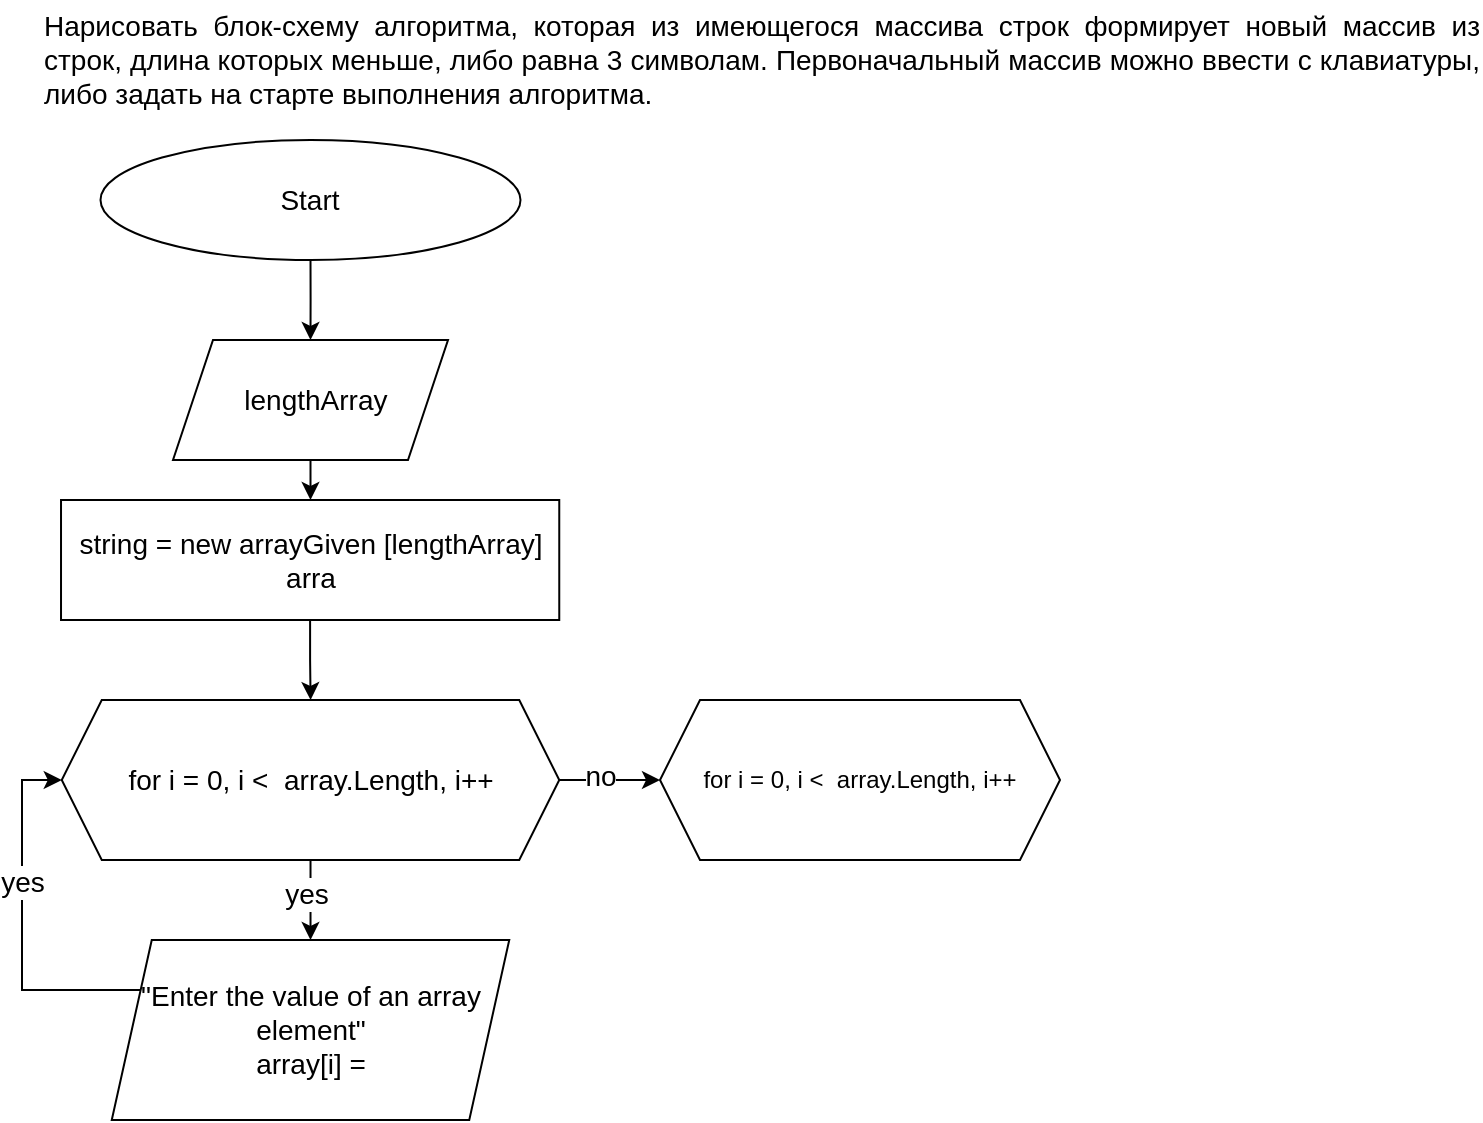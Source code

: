 <mxfile version="21.1.4" type="device">
  <diagram id="RkJwqlZ_fVXJaQxUuwy1" name="Страница 1">
    <mxGraphModel dx="1434" dy="788" grid="1" gridSize="10" guides="1" tooltips="1" connect="1" arrows="1" fold="1" page="1" pageScale="1" pageWidth="827" pageHeight="1169" math="0" shadow="0">
      <root>
        <mxCell id="0" />
        <mxCell id="1" parent="0" />
        <mxCell id="TW7Y_rrsZ_jFDQ2ziWj9-1" value="&lt;div style=&quot;text-align: justify;&quot;&gt;&lt;span style=&quot;font-size: 14px; background-color: initial;&quot;&gt;Нарисовать блок-схему алгоритма,&amp;nbsp;которая из имеющегося массива строк формирует новый массив из строк, длина которых меньше, либо равна 3 символам. Первоначальный массив можно ввести с клавиатуры, либо задать на старте выполнения алгоритма.&amp;nbsp;&lt;/span&gt;&lt;/div&gt;" style="text;html=1;strokeColor=none;fillColor=none;align=left;verticalAlign=middle;whiteSpace=wrap;rounded=0;" parent="1" vertex="1">
          <mxGeometry x="50" y="10" width="720" height="60" as="geometry" />
        </mxCell>
        <mxCell id="TW7Y_rrsZ_jFDQ2ziWj9-4" value="" style="edgeStyle=orthogonalEdgeStyle;rounded=0;orthogonalLoop=1;jettySize=auto;html=1;" parent="1" source="TW7Y_rrsZ_jFDQ2ziWj9-2" target="TW7Y_rrsZ_jFDQ2ziWj9-3" edge="1">
          <mxGeometry relative="1" as="geometry" />
        </mxCell>
        <mxCell id="TW7Y_rrsZ_jFDQ2ziWj9-2" value="&lt;font style=&quot;font-size: 14px;&quot;&gt;Start&lt;/font&gt;" style="ellipse;whiteSpace=wrap;html=1;" parent="1" vertex="1">
          <mxGeometry x="80.25" y="80" width="210" height="60" as="geometry" />
        </mxCell>
        <mxCell id="dgL0YuDlZIvRxpqS1r9H-1" value="" style="edgeStyle=orthogonalEdgeStyle;rounded=0;orthogonalLoop=1;jettySize=auto;html=1;" edge="1" parent="1" source="TW7Y_rrsZ_jFDQ2ziWj9-3" target="TW7Y_rrsZ_jFDQ2ziWj9-6">
          <mxGeometry relative="1" as="geometry" />
        </mxCell>
        <mxCell id="TW7Y_rrsZ_jFDQ2ziWj9-3" value="&lt;font style=&quot;font-size: 14px;&quot;&gt;&amp;nbsp;lengthArray&lt;/font&gt;" style="shape=parallelogram;perimeter=parallelogramPerimeter;whiteSpace=wrap;html=1;fixedSize=1;" parent="1" vertex="1">
          <mxGeometry x="116.5" y="180" width="137.5" height="60" as="geometry" />
        </mxCell>
        <mxCell id="dgL0YuDlZIvRxpqS1r9H-3" value="" style="edgeStyle=orthogonalEdgeStyle;rounded=0;orthogonalLoop=1;jettySize=auto;html=1;" edge="1" parent="1" source="TW7Y_rrsZ_jFDQ2ziWj9-6" target="dgL0YuDlZIvRxpqS1r9H-2">
          <mxGeometry relative="1" as="geometry" />
        </mxCell>
        <mxCell id="TW7Y_rrsZ_jFDQ2ziWj9-6" value="&lt;font style=&quot;font-size: 14px;&quot;&gt;string = new arrayGiven [lengthArray]&lt;br&gt;arra&lt;br&gt;&lt;/font&gt;" style="rounded=0;whiteSpace=wrap;html=1;" parent="1" vertex="1">
          <mxGeometry x="60.51" y="260" width="249.12" height="60" as="geometry" />
        </mxCell>
        <mxCell id="dgL0YuDlZIvRxpqS1r9H-10" value="" style="edgeStyle=orthogonalEdgeStyle;rounded=0;orthogonalLoop=1;jettySize=auto;html=1;" edge="1" parent="1" source="dgL0YuDlZIvRxpqS1r9H-2" target="dgL0YuDlZIvRxpqS1r9H-5">
          <mxGeometry relative="1" as="geometry" />
        </mxCell>
        <mxCell id="dgL0YuDlZIvRxpqS1r9H-14" value="" style="edgeStyle=orthogonalEdgeStyle;rounded=0;orthogonalLoop=1;jettySize=auto;html=1;" edge="1" parent="1" source="dgL0YuDlZIvRxpqS1r9H-2" target="dgL0YuDlZIvRxpqS1r9H-13">
          <mxGeometry relative="1" as="geometry">
            <Array as="points">
              <mxPoint x="350" y="400" />
              <mxPoint x="350" y="400" />
            </Array>
          </mxGeometry>
        </mxCell>
        <mxCell id="dgL0YuDlZIvRxpqS1r9H-2" value="&lt;font style=&quot;font-size: 14px;&quot;&gt;for i = 0, i &amp;lt;&amp;nbsp; array.Length, i++&lt;/font&gt;" style="shape=hexagon;perimeter=hexagonPerimeter2;whiteSpace=wrap;html=1;fixedSize=1;" vertex="1" parent="1">
          <mxGeometry x="60.88" y="360" width="248.75" height="80" as="geometry" />
        </mxCell>
        <mxCell id="dgL0YuDlZIvRxpqS1r9H-7" value="" style="edgeStyle=orthogonalEdgeStyle;rounded=0;orthogonalLoop=1;jettySize=auto;html=1;entryX=0;entryY=0.5;entryDx=0;entryDy=0;" edge="1" parent="1" source="dgL0YuDlZIvRxpqS1r9H-5" target="dgL0YuDlZIvRxpqS1r9H-2">
          <mxGeometry relative="1" as="geometry">
            <mxPoint x="13.995" y="400" as="targetPoint" />
            <Array as="points">
              <mxPoint x="41" y="505" />
              <mxPoint x="41" y="400" />
            </Array>
          </mxGeometry>
        </mxCell>
        <mxCell id="dgL0YuDlZIvRxpqS1r9H-12" value="&lt;font style=&quot;font-size: 14px;&quot;&gt;yes&lt;br&gt;&lt;/font&gt;" style="edgeLabel;html=1;align=center;verticalAlign=middle;resizable=0;points=[];" vertex="1" connectable="0" parent="dgL0YuDlZIvRxpqS1r9H-7">
          <mxGeometry x="0.022" relative="1" as="geometry">
            <mxPoint y="-20" as="offset" />
          </mxGeometry>
        </mxCell>
        <mxCell id="dgL0YuDlZIvRxpqS1r9H-5" value="&lt;font style=&quot;font-size: 14px;&quot;&gt;&quot;Enter the value of an array element&quot;&lt;br&gt;array[i] =&lt;br&gt;&lt;/font&gt;" style="shape=parallelogram;perimeter=parallelogramPerimeter;whiteSpace=wrap;html=1;fixedSize=1;" vertex="1" parent="1">
          <mxGeometry x="85.88" y="480" width="198.75" height="90" as="geometry" />
        </mxCell>
        <mxCell id="dgL0YuDlZIvRxpqS1r9H-13" value="for i = 0, i &amp;lt;&amp;nbsp; array.Length, i++" style="shape=hexagon;perimeter=hexagonPerimeter2;whiteSpace=wrap;html=1;fixedSize=1;" vertex="1" parent="1">
          <mxGeometry x="360" y="360" width="200" height="80" as="geometry" />
        </mxCell>
        <mxCell id="dgL0YuDlZIvRxpqS1r9H-16" value="&lt;font style=&quot;font-size: 14px;&quot;&gt;no&lt;br&gt;&lt;/font&gt;" style="edgeLabel;html=1;align=center;verticalAlign=middle;resizable=0;points=[];" vertex="1" connectable="0" parent="1">
          <mxGeometry x="330" y="398.0" as="geometry" />
        </mxCell>
        <mxCell id="dgL0YuDlZIvRxpqS1r9H-17" value="&lt;font style=&quot;font-size: 14px;&quot;&gt;yes&lt;br&gt;&lt;/font&gt;" style="edgeLabel;html=1;align=center;verticalAlign=middle;resizable=0;points=[];" vertex="1" connectable="0" parent="1">
          <mxGeometry x="50" y="490.0" as="geometry">
            <mxPoint x="133" y="-33" as="offset" />
          </mxGeometry>
        </mxCell>
      </root>
    </mxGraphModel>
  </diagram>
</mxfile>
